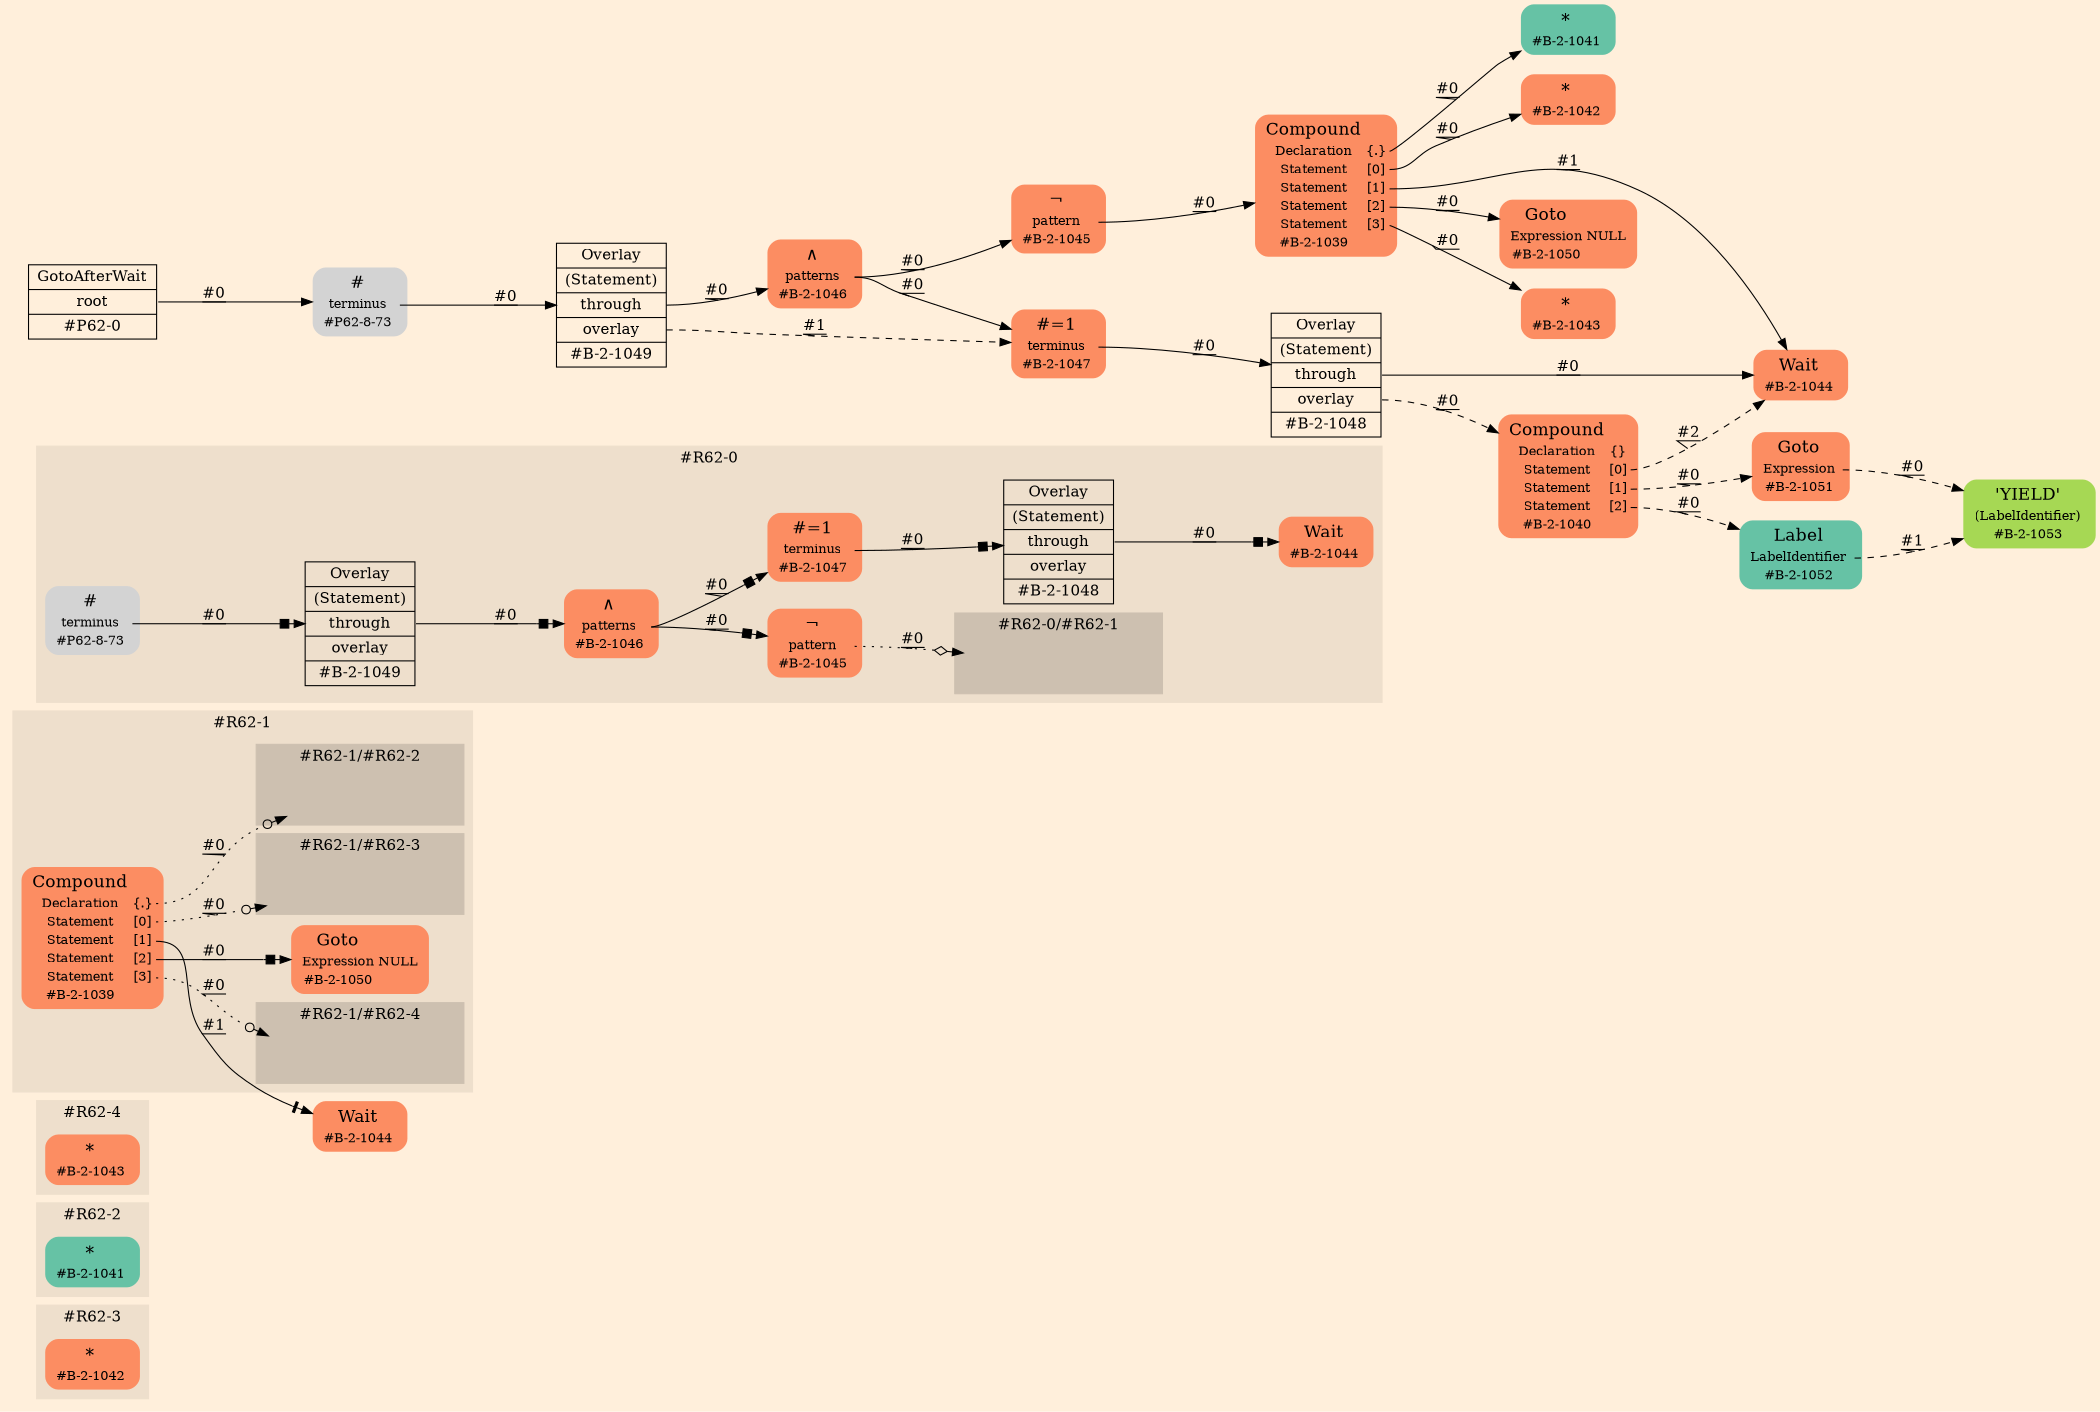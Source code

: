 digraph Inferno {
graph [
    rankdir = "LR"
    ranksep = 1.0
    size = "14,20"
    bgcolor = antiquewhite1
    color = black
    fontcolor = black
];
node [
];

// -------------------- figure #R62-3 --------------------
subgraph "cluster#R62-3" {
    label = "#R62-3"
    style = "filled"
    color = antiquewhite2
    "#R62-3/#B-2-1042" [
        shape = "plaintext"
        fillcolor = "/set28/2"
        label = <<TABLE BORDER="0" CELLBORDER="0" CELLSPACING="0">
         <TR><TD><FONT POINT-SIZE="16.0">*</FONT></TD><TD></TD></TR>
         <TR><TD>#B-2-1042</TD><TD PORT="port0"></TD></TR>
        </TABLE>>
        style = "rounded,filled"
        fontsize = "12"
    ];
    
}


// -------------------- figure #R62-2 --------------------
subgraph "cluster#R62-2" {
    label = "#R62-2"
    style = "filled"
    color = antiquewhite2
    "#R62-2/#B-2-1041" [
        shape = "plaintext"
        fillcolor = "/set28/1"
        label = <<TABLE BORDER="0" CELLBORDER="0" CELLSPACING="0">
         <TR><TD><FONT POINT-SIZE="16.0">*</FONT></TD><TD></TD></TR>
         <TR><TD>#B-2-1041</TD><TD PORT="port0"></TD></TR>
        </TABLE>>
        style = "rounded,filled"
        fontsize = "12"
    ];
    
}


// -------------------- figure #R62-4 --------------------
subgraph "cluster#R62-4" {
    label = "#R62-4"
    style = "filled"
    color = antiquewhite2
    "#R62-4/#B-2-1043" [
        shape = "plaintext"
        fillcolor = "/set28/2"
        label = <<TABLE BORDER="0" CELLBORDER="0" CELLSPACING="0">
         <TR><TD><FONT POINT-SIZE="16.0">*</FONT></TD><TD></TD></TR>
         <TR><TD>#B-2-1043</TD><TD PORT="port0"></TD></TR>
        </TABLE>>
        style = "rounded,filled"
        fontsize = "12"
    ];
    
}


// -------------------- figure #R62-1 --------------------
"#R62-1/#B-2-1044" [
    shape = "plaintext"
    fillcolor = "/set28/2"
    label = <<TABLE BORDER="0" CELLBORDER="0" CELLSPACING="0">
     <TR><TD><FONT POINT-SIZE="16.0">Wait</FONT></TD><TD></TD></TR>
     <TR><TD>#B-2-1044</TD><TD PORT="port0"></TD></TR>
    </TABLE>>
    style = "rounded,filled"
    fontsize = "12"
];

subgraph "cluster#R62-1" {
    label = "#R62-1"
    style = "filled"
    color = antiquewhite2
    "#R62-1/#B-2-1050" [
        shape = "plaintext"
        fillcolor = "/set28/2"
        label = <<TABLE BORDER="0" CELLBORDER="0" CELLSPACING="0">
         <TR><TD><FONT POINT-SIZE="16.0">Goto</FONT></TD><TD></TD></TR>
         <TR><TD>Expression</TD><TD PORT="port0">NULL</TD></TR>
         <TR><TD>#B-2-1050</TD><TD PORT="port1"></TD></TR>
        </TABLE>>
        style = "rounded,filled"
        fontsize = "12"
    ];
    
    "#R62-1/#B-2-1039" [
        shape = "plaintext"
        fillcolor = "/set28/2"
        label = <<TABLE BORDER="0" CELLBORDER="0" CELLSPACING="0">
         <TR><TD><FONT POINT-SIZE="16.0">Compound</FONT></TD><TD></TD></TR>
         <TR><TD>Declaration</TD><TD PORT="port0">{.}</TD></TR>
         <TR><TD>Statement</TD><TD PORT="port1">[0]</TD></TR>
         <TR><TD>Statement</TD><TD PORT="port2">[1]</TD></TR>
         <TR><TD>Statement</TD><TD PORT="port3">[2]</TD></TR>
         <TR><TD>Statement</TD><TD PORT="port4">[3]</TD></TR>
         <TR><TD>#B-2-1039</TD><TD PORT="port5"></TD></TR>
        </TABLE>>
        style = "rounded,filled"
        fontsize = "12"
    ];
    
    subgraph "cluster#R62-1/#R62-4" {
        label = "#R62-1/#R62-4"
        style = "filled"
        color = antiquewhite3
        "#R62-1/#0/#B-2-1043" [
            shape = "none"
            fillcolor = "/set28/2"
            style = "invisible"
        ];
        
    }
    
    subgraph "cluster#R62-1/#R62-2" {
        label = "#R62-1/#R62-2"
        style = "filled"
        color = antiquewhite3
        "#R62-1/#0/#B-2-1041" [
            shape = "none"
            fillcolor = "/set28/1"
            style = "invisible"
        ];
        
    }
    
    subgraph "cluster#R62-1/#R62-3" {
        label = "#R62-1/#R62-3"
        style = "filled"
        color = antiquewhite3
        "#R62-1/#0/#B-2-1042" [
            shape = "none"
            fillcolor = "/set28/2"
            style = "invisible"
        ];
        
    }
    
}


// -------------------- figure #R62-0 --------------------
subgraph "cluster#R62-0" {
    label = "#R62-0"
    style = "filled"
    color = antiquewhite2
    "#R62-0/#B-2-1045" [
        shape = "plaintext"
        fillcolor = "/set28/2"
        label = <<TABLE BORDER="0" CELLBORDER="0" CELLSPACING="0">
         <TR><TD><FONT POINT-SIZE="16.0">¬</FONT></TD><TD></TD></TR>
         <TR><TD>pattern</TD><TD PORT="port0"></TD></TR>
         <TR><TD>#B-2-1045</TD><TD PORT="port1"></TD></TR>
        </TABLE>>
        style = "rounded,filled"
        fontsize = "12"
    ];
    
    "#R62-0/#P62-8-73" [
        shape = "plaintext"
        label = <<TABLE BORDER="0" CELLBORDER="0" CELLSPACING="0">
         <TR><TD><FONT POINT-SIZE="16.0">#</FONT></TD><TD></TD></TR>
         <TR><TD>terminus</TD><TD PORT="port0"></TD></TR>
         <TR><TD>#P62-8-73</TD><TD PORT="port1"></TD></TR>
        </TABLE>>
        style = "rounded,filled"
        fontsize = "12"
    ];
    
    "#R62-0/#B-2-1044" [
        shape = "plaintext"
        fillcolor = "/set28/2"
        label = <<TABLE BORDER="0" CELLBORDER="0" CELLSPACING="0">
         <TR><TD><FONT POINT-SIZE="16.0">Wait</FONT></TD><TD></TD></TR>
         <TR><TD>#B-2-1044</TD><TD PORT="port0"></TD></TR>
        </TABLE>>
        style = "rounded,filled"
        fontsize = "12"
    ];
    
    "#R62-0/#B-2-1046" [
        shape = "plaintext"
        fillcolor = "/set28/2"
        label = <<TABLE BORDER="0" CELLBORDER="0" CELLSPACING="0">
         <TR><TD><FONT POINT-SIZE="16.0">∧</FONT></TD><TD></TD></TR>
         <TR><TD>patterns</TD><TD PORT="port0"></TD></TR>
         <TR><TD>#B-2-1046</TD><TD PORT="port1"></TD></TR>
        </TABLE>>
        style = "rounded,filled"
        fontsize = "12"
    ];
    
    "#R62-0/#B-2-1049" [
        shape = "record"
        fillcolor = antiquewhite2
        label = "<fixed> Overlay | <port0> (Statement) | <port1> through | <port2> overlay | <port3> #B-2-1049"
        style = "filled"
        fontsize = "14"
        color = black
        fontcolor = black
    ];
    
    "#R62-0/#B-2-1048" [
        shape = "record"
        fillcolor = antiquewhite2
        label = "<fixed> Overlay | <port0> (Statement) | <port1> through | <port2> overlay | <port3> #B-2-1048"
        style = "filled"
        fontsize = "14"
        color = black
        fontcolor = black
    ];
    
    "#R62-0/#B-2-1047" [
        shape = "plaintext"
        fillcolor = "/set28/2"
        label = <<TABLE BORDER="0" CELLBORDER="0" CELLSPACING="0">
         <TR><TD><FONT POINT-SIZE="16.0">#=1</FONT></TD><TD></TD></TR>
         <TR><TD>terminus</TD><TD PORT="port0"></TD></TR>
         <TR><TD>#B-2-1047</TD><TD PORT="port1"></TD></TR>
        </TABLE>>
        style = "rounded,filled"
        fontsize = "12"
    ];
    
    subgraph "cluster#R62-0/#R62-1" {
        label = "#R62-0/#R62-1"
        style = "filled"
        color = antiquewhite3
        "#R62-0/#0/#B-2-1039" [
            shape = "none"
            fillcolor = "/set28/2"
            style = "invisible"
        ];
        
    }
    
}


// -------------------- transformation figure --------------------
"CR#P62-0" [
    shape = "record"
    fillcolor = antiquewhite1
    label = "<fixed> GotoAfterWait | <port0> root | <port1> #P62-0"
    style = "filled"
    fontsize = "14"
    color = black
    fontcolor = black
];

"#P62-8-73" [
    shape = "plaintext"
    label = <<TABLE BORDER="0" CELLBORDER="0" CELLSPACING="0">
     <TR><TD><FONT POINT-SIZE="16.0">#</FONT></TD><TD></TD></TR>
     <TR><TD>terminus</TD><TD PORT="port0"></TD></TR>
     <TR><TD>#P62-8-73</TD><TD PORT="port1"></TD></TR>
    </TABLE>>
    style = "rounded,filled"
    fontsize = "12"
];

"#B-2-1049" [
    shape = "record"
    fillcolor = antiquewhite1
    label = "<fixed> Overlay | <port0> (Statement) | <port1> through | <port2> overlay | <port3> #B-2-1049"
    style = "filled"
    fontsize = "14"
    color = black
    fontcolor = black
];

"#B-2-1046" [
    shape = "plaintext"
    fillcolor = "/set28/2"
    label = <<TABLE BORDER="0" CELLBORDER="0" CELLSPACING="0">
     <TR><TD><FONT POINT-SIZE="16.0">∧</FONT></TD><TD></TD></TR>
     <TR><TD>patterns</TD><TD PORT="port0"></TD></TR>
     <TR><TD>#B-2-1046</TD><TD PORT="port1"></TD></TR>
    </TABLE>>
    style = "rounded,filled"
    fontsize = "12"
];

"#B-2-1047" [
    shape = "plaintext"
    fillcolor = "/set28/2"
    label = <<TABLE BORDER="0" CELLBORDER="0" CELLSPACING="0">
     <TR><TD><FONT POINT-SIZE="16.0">#=1</FONT></TD><TD></TD></TR>
     <TR><TD>terminus</TD><TD PORT="port0"></TD></TR>
     <TR><TD>#B-2-1047</TD><TD PORT="port1"></TD></TR>
    </TABLE>>
    style = "rounded,filled"
    fontsize = "12"
];

"#B-2-1048" [
    shape = "record"
    fillcolor = antiquewhite1
    label = "<fixed> Overlay | <port0> (Statement) | <port1> through | <port2> overlay | <port3> #B-2-1048"
    style = "filled"
    fontsize = "14"
    color = black
    fontcolor = black
];

"#B-2-1044" [
    shape = "plaintext"
    fillcolor = "/set28/2"
    label = <<TABLE BORDER="0" CELLBORDER="0" CELLSPACING="0">
     <TR><TD><FONT POINT-SIZE="16.0">Wait</FONT></TD><TD></TD></TR>
     <TR><TD>#B-2-1044</TD><TD PORT="port0"></TD></TR>
    </TABLE>>
    style = "rounded,filled"
    fontsize = "12"
];

"#B-2-1040" [
    shape = "plaintext"
    fillcolor = "/set28/2"
    label = <<TABLE BORDER="0" CELLBORDER="0" CELLSPACING="0">
     <TR><TD><FONT POINT-SIZE="16.0">Compound</FONT></TD><TD></TD></TR>
     <TR><TD>Declaration</TD><TD PORT="port0">{}</TD></TR>
     <TR><TD>Statement</TD><TD PORT="port1">[0]</TD></TR>
     <TR><TD>Statement</TD><TD PORT="port2">[1]</TD></TR>
     <TR><TD>Statement</TD><TD PORT="port3">[2]</TD></TR>
     <TR><TD>#B-2-1040</TD><TD PORT="port4"></TD></TR>
    </TABLE>>
    style = "rounded,filled"
    fontsize = "12"
];

"#B-2-1051" [
    shape = "plaintext"
    fillcolor = "/set28/2"
    label = <<TABLE BORDER="0" CELLBORDER="0" CELLSPACING="0">
     <TR><TD><FONT POINT-SIZE="16.0">Goto</FONT></TD><TD></TD></TR>
     <TR><TD>Expression</TD><TD PORT="port0"></TD></TR>
     <TR><TD>#B-2-1051</TD><TD PORT="port1"></TD></TR>
    </TABLE>>
    style = "rounded,filled"
    fontsize = "12"
];

"#B-2-1053" [
    shape = "plaintext"
    fillcolor = "/set28/5"
    label = <<TABLE BORDER="0" CELLBORDER="0" CELLSPACING="0">
     <TR><TD><FONT POINT-SIZE="16.0">'YIELD'</FONT></TD><TD></TD></TR>
     <TR><TD>(LabelIdentifier)</TD><TD PORT="port0"></TD></TR>
     <TR><TD>#B-2-1053</TD><TD PORT="port1"></TD></TR>
    </TABLE>>
    style = "rounded,filled"
    fontsize = "12"
];

"#B-2-1052" [
    shape = "plaintext"
    fillcolor = "/set28/1"
    label = <<TABLE BORDER="0" CELLBORDER="0" CELLSPACING="0">
     <TR><TD><FONT POINT-SIZE="16.0">Label</FONT></TD><TD></TD></TR>
     <TR><TD>LabelIdentifier</TD><TD PORT="port0"></TD></TR>
     <TR><TD>#B-2-1052</TD><TD PORT="port1"></TD></TR>
    </TABLE>>
    style = "rounded,filled"
    fontsize = "12"
];

"#B-2-1045" [
    shape = "plaintext"
    fillcolor = "/set28/2"
    label = <<TABLE BORDER="0" CELLBORDER="0" CELLSPACING="0">
     <TR><TD><FONT POINT-SIZE="16.0">¬</FONT></TD><TD></TD></TR>
     <TR><TD>pattern</TD><TD PORT="port0"></TD></TR>
     <TR><TD>#B-2-1045</TD><TD PORT="port1"></TD></TR>
    </TABLE>>
    style = "rounded,filled"
    fontsize = "12"
];

"#B-2-1039" [
    shape = "plaintext"
    fillcolor = "/set28/2"
    label = <<TABLE BORDER="0" CELLBORDER="0" CELLSPACING="0">
     <TR><TD><FONT POINT-SIZE="16.0">Compound</FONT></TD><TD></TD></TR>
     <TR><TD>Declaration</TD><TD PORT="port0">{.}</TD></TR>
     <TR><TD>Statement</TD><TD PORT="port1">[0]</TD></TR>
     <TR><TD>Statement</TD><TD PORT="port2">[1]</TD></TR>
     <TR><TD>Statement</TD><TD PORT="port3">[2]</TD></TR>
     <TR><TD>Statement</TD><TD PORT="port4">[3]</TD></TR>
     <TR><TD>#B-2-1039</TD><TD PORT="port5"></TD></TR>
    </TABLE>>
    style = "rounded,filled"
    fontsize = "12"
];

"#B-2-1041" [
    shape = "plaintext"
    fillcolor = "/set28/1"
    label = <<TABLE BORDER="0" CELLBORDER="0" CELLSPACING="0">
     <TR><TD><FONT POINT-SIZE="16.0">*</FONT></TD><TD></TD></TR>
     <TR><TD>#B-2-1041</TD><TD PORT="port0"></TD></TR>
    </TABLE>>
    style = "rounded,filled"
    fontsize = "12"
];

"#B-2-1042" [
    shape = "plaintext"
    fillcolor = "/set28/2"
    label = <<TABLE BORDER="0" CELLBORDER="0" CELLSPACING="0">
     <TR><TD><FONT POINT-SIZE="16.0">*</FONT></TD><TD></TD></TR>
     <TR><TD>#B-2-1042</TD><TD PORT="port0"></TD></TR>
    </TABLE>>
    style = "rounded,filled"
    fontsize = "12"
];

"#B-2-1050" [
    shape = "plaintext"
    fillcolor = "/set28/2"
    label = <<TABLE BORDER="0" CELLBORDER="0" CELLSPACING="0">
     <TR><TD><FONT POINT-SIZE="16.0">Goto</FONT></TD><TD></TD></TR>
     <TR><TD>Expression</TD><TD PORT="port0">NULL</TD></TR>
     <TR><TD>#B-2-1050</TD><TD PORT="port1"></TD></TR>
    </TABLE>>
    style = "rounded,filled"
    fontsize = "12"
];

"#B-2-1043" [
    shape = "plaintext"
    fillcolor = "/set28/2"
    label = <<TABLE BORDER="0" CELLBORDER="0" CELLSPACING="0">
     <TR><TD><FONT POINT-SIZE="16.0">*</FONT></TD><TD></TD></TR>
     <TR><TD>#B-2-1043</TD><TD PORT="port0"></TD></TR>
    </TABLE>>
    style = "rounded,filled"
    fontsize = "12"
];


// -------------------- links --------------------
// links for block CR#P62-0
"CR#P62-0":port0 -> "#P62-8-73" [
    style="solid"
    label = "#0"
    decorate = true
    color = black
    fontcolor = black
];

// links for block #P62-8-73
"#P62-8-73":port0 -> "#B-2-1049" [
    style="solid"
    label = "#0"
    decorate = true
    color = black
    fontcolor = black
];

// links for block #B-2-1049
"#B-2-1049":port1 -> "#B-2-1046" [
    style="solid"
    label = "#0"
    decorate = true
    color = black
    fontcolor = black
];

"#B-2-1049":port2 -> "#B-2-1047" [
    style="dashed"
    label = "#1"
    decorate = true
    color = black
    fontcolor = black
];

// links for block #B-2-1046
"#B-2-1046":port0 -> "#B-2-1047" [
    style="solid"
    label = "#0"
    decorate = true
    color = black
    fontcolor = black
];

"#B-2-1046":port0 -> "#B-2-1045" [
    style="solid"
    label = "#0"
    decorate = true
    color = black
    fontcolor = black
];

// links for block #B-2-1047
"#B-2-1047":port0 -> "#B-2-1048" [
    style="solid"
    label = "#0"
    decorate = true
    color = black
    fontcolor = black
];

// links for block #B-2-1048
"#B-2-1048":port1 -> "#B-2-1044" [
    style="solid"
    label = "#0"
    decorate = true
    color = black
    fontcolor = black
];

"#B-2-1048":port2 -> "#B-2-1040" [
    style="dashed"
    label = "#0"
    decorate = true
    color = black
    fontcolor = black
];

// links for block #B-2-1044
// links for block #B-2-1040
"#B-2-1040":port1 -> "#B-2-1044" [
    style="dashed"
    label = "#2"
    decorate = true
    color = black
    fontcolor = black
];

"#B-2-1040":port2 -> "#B-2-1051" [
    style="dashed"
    label = "#0"
    decorate = true
    color = black
    fontcolor = black
];

"#B-2-1040":port3 -> "#B-2-1052" [
    style="dashed"
    label = "#0"
    decorate = true
    color = black
    fontcolor = black
];

// links for block #B-2-1051
"#B-2-1051":port0 -> "#B-2-1053" [
    style="dashed"
    label = "#0"
    decorate = true
    color = black
    fontcolor = black
];

// links for block #B-2-1053
// links for block #B-2-1052
"#B-2-1052":port0 -> "#B-2-1053" [
    style="dashed"
    label = "#1"
    decorate = true
    color = black
    fontcolor = black
];

// links for block #B-2-1045
"#B-2-1045":port0 -> "#B-2-1039" [
    style="solid"
    label = "#0"
    decorate = true
    color = black
    fontcolor = black
];

// links for block #B-2-1039
"#B-2-1039":port0 -> "#B-2-1041" [
    style="solid"
    label = "#0"
    decorate = true
    color = black
    fontcolor = black
];

"#B-2-1039":port1 -> "#B-2-1042" [
    style="solid"
    label = "#0"
    decorate = true
    color = black
    fontcolor = black
];

"#B-2-1039":port2 -> "#B-2-1044" [
    style="solid"
    label = "#1"
    decorate = true
    color = black
    fontcolor = black
];

"#B-2-1039":port3 -> "#B-2-1050" [
    style="solid"
    label = "#0"
    decorate = true
    color = black
    fontcolor = black
];

"#B-2-1039":port4 -> "#B-2-1043" [
    style="solid"
    label = "#0"
    decorate = true
    color = black
    fontcolor = black
];

// links for block #B-2-1041
// links for block #B-2-1042
// links for block #B-2-1050
// links for block #B-2-1043
// links for block #R62-0/#B-2-1045
"#R62-0/#B-2-1045":port0 -> "#R62-0/#0/#B-2-1039" [
    style="dotted"
    arrowhead="normalnoneodiamond"
    label = "#0"
    decorate = true
    color = black
    fontcolor = black
];

// links for block #R62-0/#P62-8-73
"#R62-0/#P62-8-73":port0 -> "#R62-0/#B-2-1049" [
    style="solid"
    arrowhead="normalnonebox"
    label = "#0"
    decorate = true
    color = black
    fontcolor = black
];

// links for block #R62-0/#B-2-1044
// links for block #R62-0/#B-2-1046
"#R62-0/#B-2-1046":port0 -> "#R62-0/#B-2-1047" [
    style="solid"
    arrowhead="normalnonebox"
    label = "#0"
    decorate = true
    color = black
    fontcolor = black
];

"#R62-0/#B-2-1046":port0 -> "#R62-0/#B-2-1045" [
    style="solid"
    arrowhead="normalnonebox"
    label = "#0"
    decorate = true
    color = black
    fontcolor = black
];

// links for block #R62-0/#B-2-1049
"#R62-0/#B-2-1049":port1 -> "#R62-0/#B-2-1046" [
    style="solid"
    arrowhead="normalnonebox"
    label = "#0"
    decorate = true
    color = black
    fontcolor = black
];

// links for block #R62-0/#B-2-1048
"#R62-0/#B-2-1048":port1 -> "#R62-0/#B-2-1044" [
    style="solid"
    arrowhead="normalnonebox"
    label = "#0"
    decorate = true
    color = black
    fontcolor = black
];

// links for block #R62-0/#B-2-1047
"#R62-0/#B-2-1047":port0 -> "#R62-0/#B-2-1048" [
    style="solid"
    arrowhead="normalnonebox"
    label = "#0"
    decorate = true
    color = black
    fontcolor = black
];

// links for block #R62-0/#0/#B-2-1039
// links for block #R62-1/#B-2-1044
// links for block #R62-1/#B-2-1050
// links for block #R62-1/#B-2-1039
"#R62-1/#B-2-1039":port0 -> "#R62-1/#0/#B-2-1041" [
    style="dotted"
    arrowhead="normalnoneodot"
    label = "#0"
    decorate = true
    color = black
    fontcolor = black
];

"#R62-1/#B-2-1039":port1 -> "#R62-1/#0/#B-2-1042" [
    style="dotted"
    arrowhead="normalnoneodot"
    label = "#0"
    decorate = true
    color = black
    fontcolor = black
];

"#R62-1/#B-2-1039":port2 -> "#R62-1/#B-2-1044" [
    style="solid"
    arrowhead="normalnonetee"
    label = "#1"
    decorate = true
    color = black
    fontcolor = black
];

"#R62-1/#B-2-1039":port3 -> "#R62-1/#B-2-1050" [
    style="solid"
    arrowhead="normalnonebox"
    label = "#0"
    decorate = true
    color = black
    fontcolor = black
];

"#R62-1/#B-2-1039":port4 -> "#R62-1/#0/#B-2-1043" [
    style="dotted"
    arrowhead="normalnoneodot"
    label = "#0"
    decorate = true
    color = black
    fontcolor = black
];

// links for block #R62-1/#0/#B-2-1043
// links for block #R62-1/#0/#B-2-1041
// links for block #R62-1/#0/#B-2-1042
// links for block #R62-4/#B-2-1043
// links for block #R62-2/#B-2-1041
// links for block #R62-3/#B-2-1042
}
